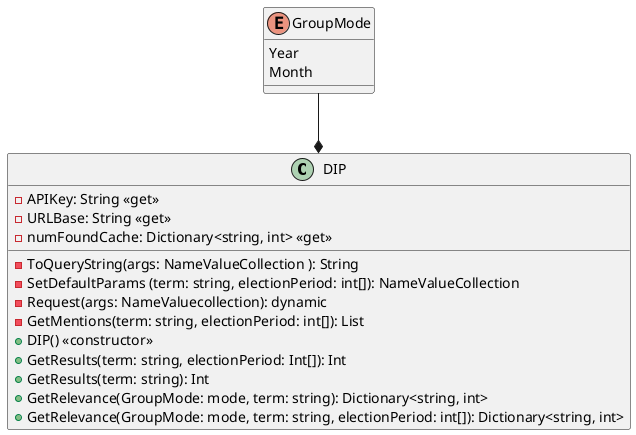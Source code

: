 @startuml
class DIP {
  -APIKey: String << get >>
  -URLBase: String << get >>
  -numFoundCache: Dictionary<string, int> << get >>
  -ToQueryString(args: NameValueCollection ): String
  -SetDefaultParams (term: string, electionPeriod: int[]): NameValueCollection
  -Request(args: NameValuecollection): dynamic
  -GetMentions(term: string, electionPeriod: int[]): List
  +DIP() << constructor >>
  +GetResults(term: string, electionPeriod: Int[]): Int 
  +GetResults(term: string): Int 
  +GetRelevance(GroupMode: mode, term: string): Dictionary<string, int>
  +GetRelevance(GroupMode: mode, term: string, electionPeriod: int[]): Dictionary<string, int>
}
GroupMode --* DIP
enum GroupMode{
  Year
  Month
}
@enduml